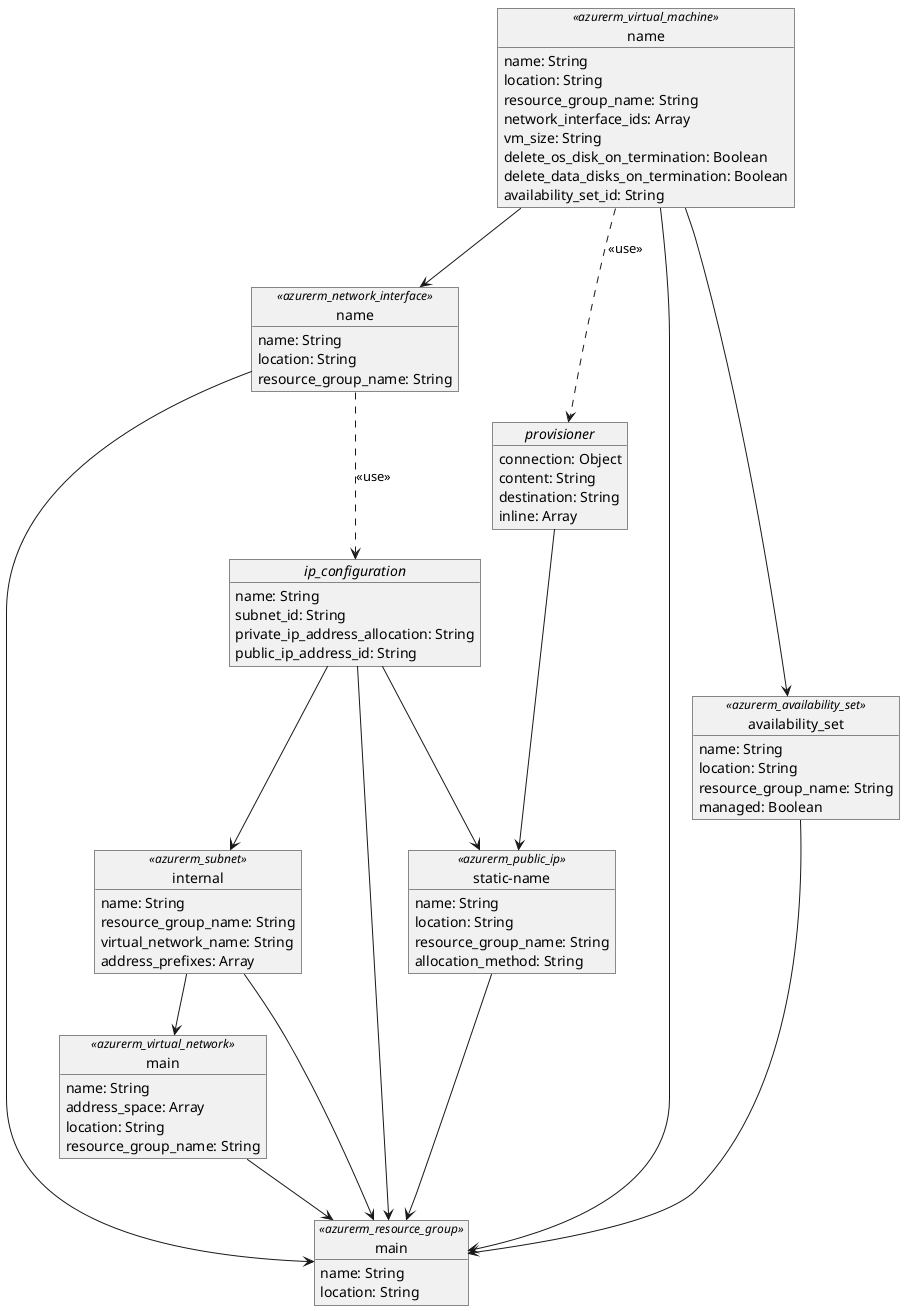 @startuml terraform

' Design Configuration
skinparam monochrome true
skinparam tabSize 2

' Network Layer
object "name" as network_interface <<azurerm_network_interface>> {
    name: String
    location: String
    resource_group_name: String
}

object "main" as virtual_network <<azurerm_virtual_network>> {
    name: String
    address_space: Array
    location: String
    resource_group_name: String
}

object "internal" as subnet <<azurerm_subnet>> {
    name: String
    resource_group_name: String
    virtual_network_name: String
    address_prefixes: Array
}

object "static-name" as static_public_ip <<azurerm_public_ip>> {
    name: String
    location: String
    resource_group_name: String
    allocation_method: String
}

object "//ip_configuration//" as ip_configuration {
    name: String
    subnet_id: String
    private_ip_address_allocation: String
    public_ip_address_id: String
}

' Virtual Machines
object "name" as vm <<azurerm_virtual_machine>> {
    name: String
    location: String
    resource_group_name: String
    network_interface_ids: Array
    vm_size: String
    delete_os_disk_on_termination: Boolean
    delete_data_disks_on_termination: Boolean
    availability_set_id: String
}

object "//provisioner//" as provisioner {
    connection: Object
    content: String
    destination: String
    inline: Array
}

/'
object "//os_profile_linux_config//" as os_profile_linux_config {
    disable_password_authentication :Boolean
    ssh_keys: Object
}

object "//storage_os_disk//" as storage_os_disk {
    name: String
    caching: String
    create_option: String
    managed_disk_type: String
}

object "//storage_image_reference//" as storage_image_reference {
    publisher: String
    offer: String
    sku: String
    version: String
}

object "//os_profile//" as os_profile {
    computer_name: String
    admin_username: String
}
'/

object "main" as resource_group <<azurerm_resource_group>> {
    name: String
    location: String
}

object "availability_set" as availability_set <<azurerm_availability_set>> {
    name: String
    location: String
    resource_group_name: String
    managed: Boolean
}

' Relationships
network_interface --> resource_group
virtual_network --> resource_group
subnet --> resource_group
vm --> resource_group
availability_set --> resource_group
static_public_ip --> resource_group
ip_configuration --> resource_group

/'
vm ..> os_profile_linux_config : <<use>>
vm ..> storage_image_reference : <<use>>
vm ..> os_profile : <<use>>
vm ..> storage_os_disk : <<use>>
'/
vm ..> provisioner : <<use>>

vm --> availability_set
vm --> network_interface

provisioner --> static_public_ip

ip_configuration --> subnet
ip_configuration --> static_public_ip

network_interface ..> ip_configuration : <<use>>

subnet --> virtual_network

@enduml
